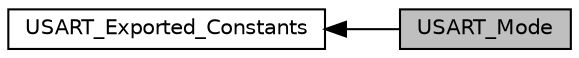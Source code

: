 digraph "USART_Mode"
{
  edge [fontname="Helvetica",fontsize="10",labelfontname="Helvetica",labelfontsize="10"];
  node [fontname="Helvetica",fontsize="10",shape=record];
  rankdir=LR;
  Node0 [label="USART_Mode",height=0.2,width=0.4,color="black", fillcolor="grey75", style="filled", fontcolor="black"];
  Node1 [label="USART_Exported_Constants",height=0.2,width=0.4,color="black", fillcolor="white", style="filled",URL="$group___u_s_a_r_t___exported___constants.html"];
  Node1->Node0 [shape=plaintext, dir="back", style="solid"];
}
